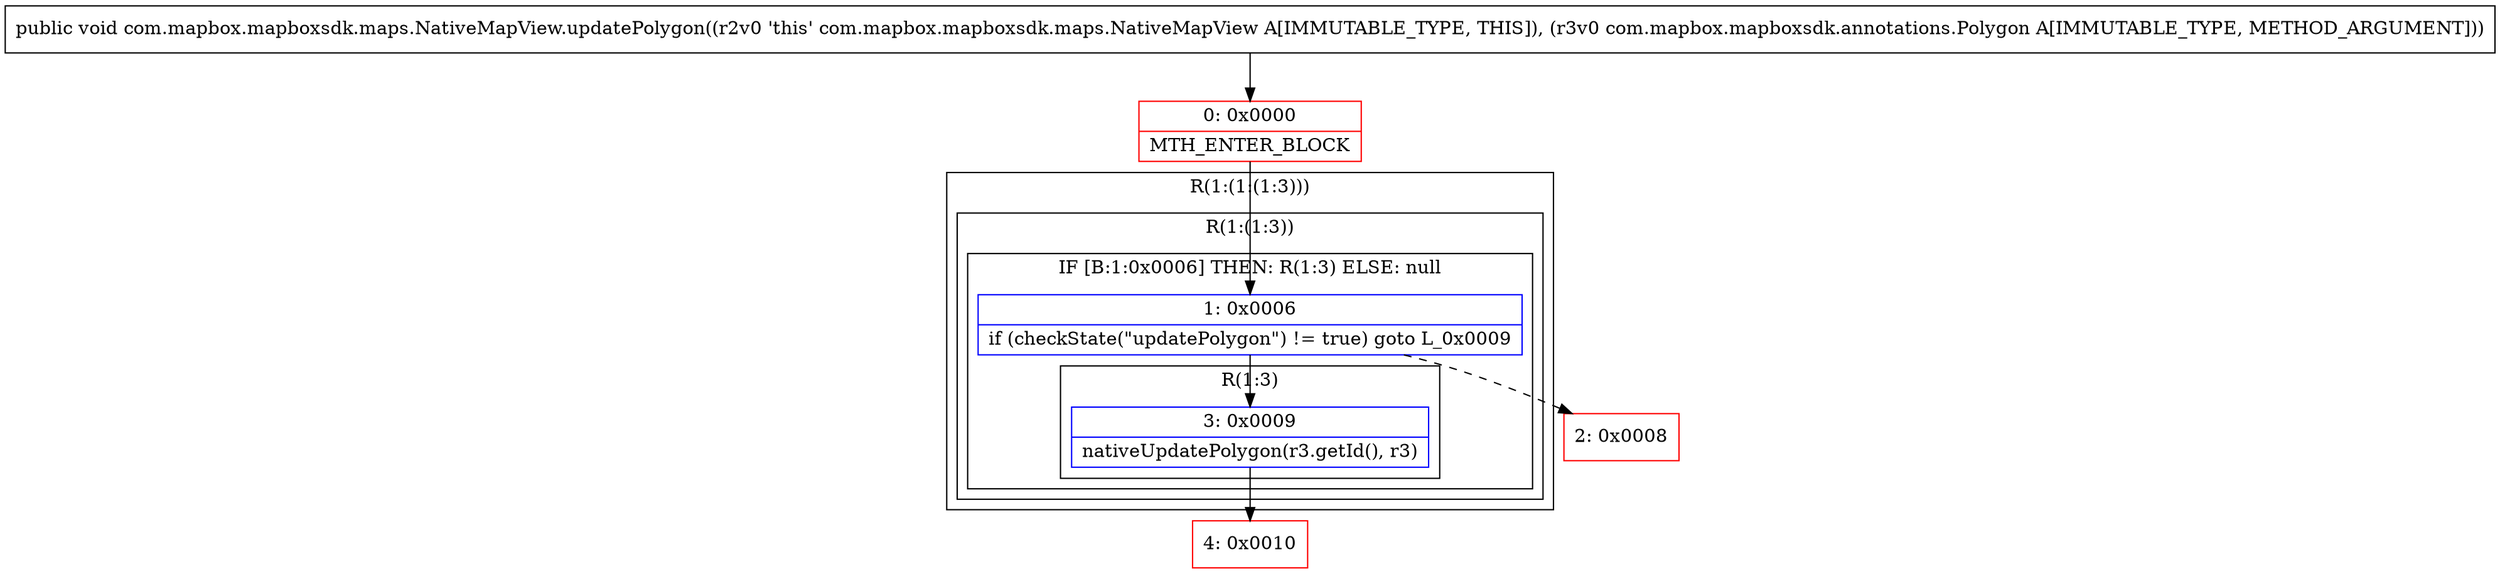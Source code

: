 digraph "CFG forcom.mapbox.mapboxsdk.maps.NativeMapView.updatePolygon(Lcom\/mapbox\/mapboxsdk\/annotations\/Polygon;)V" {
subgraph cluster_Region_1026197303 {
label = "R(1:(1:(1:3)))";
node [shape=record,color=blue];
subgraph cluster_Region_1207548677 {
label = "R(1:(1:3))";
node [shape=record,color=blue];
subgraph cluster_IfRegion_1463376558 {
label = "IF [B:1:0x0006] THEN: R(1:3) ELSE: null";
node [shape=record,color=blue];
Node_1 [shape=record,label="{1\:\ 0x0006|if (checkState(\"updatePolygon\") != true) goto L_0x0009\l}"];
subgraph cluster_Region_1096226902 {
label = "R(1:3)";
node [shape=record,color=blue];
Node_3 [shape=record,label="{3\:\ 0x0009|nativeUpdatePolygon(r3.getId(), r3)\l}"];
}
}
}
}
Node_0 [shape=record,color=red,label="{0\:\ 0x0000|MTH_ENTER_BLOCK\l}"];
Node_2 [shape=record,color=red,label="{2\:\ 0x0008}"];
Node_4 [shape=record,color=red,label="{4\:\ 0x0010}"];
MethodNode[shape=record,label="{public void com.mapbox.mapboxsdk.maps.NativeMapView.updatePolygon((r2v0 'this' com.mapbox.mapboxsdk.maps.NativeMapView A[IMMUTABLE_TYPE, THIS]), (r3v0 com.mapbox.mapboxsdk.annotations.Polygon A[IMMUTABLE_TYPE, METHOD_ARGUMENT])) }"];
MethodNode -> Node_0;
Node_1 -> Node_2[style=dashed];
Node_1 -> Node_3;
Node_3 -> Node_4;
Node_0 -> Node_1;
}

